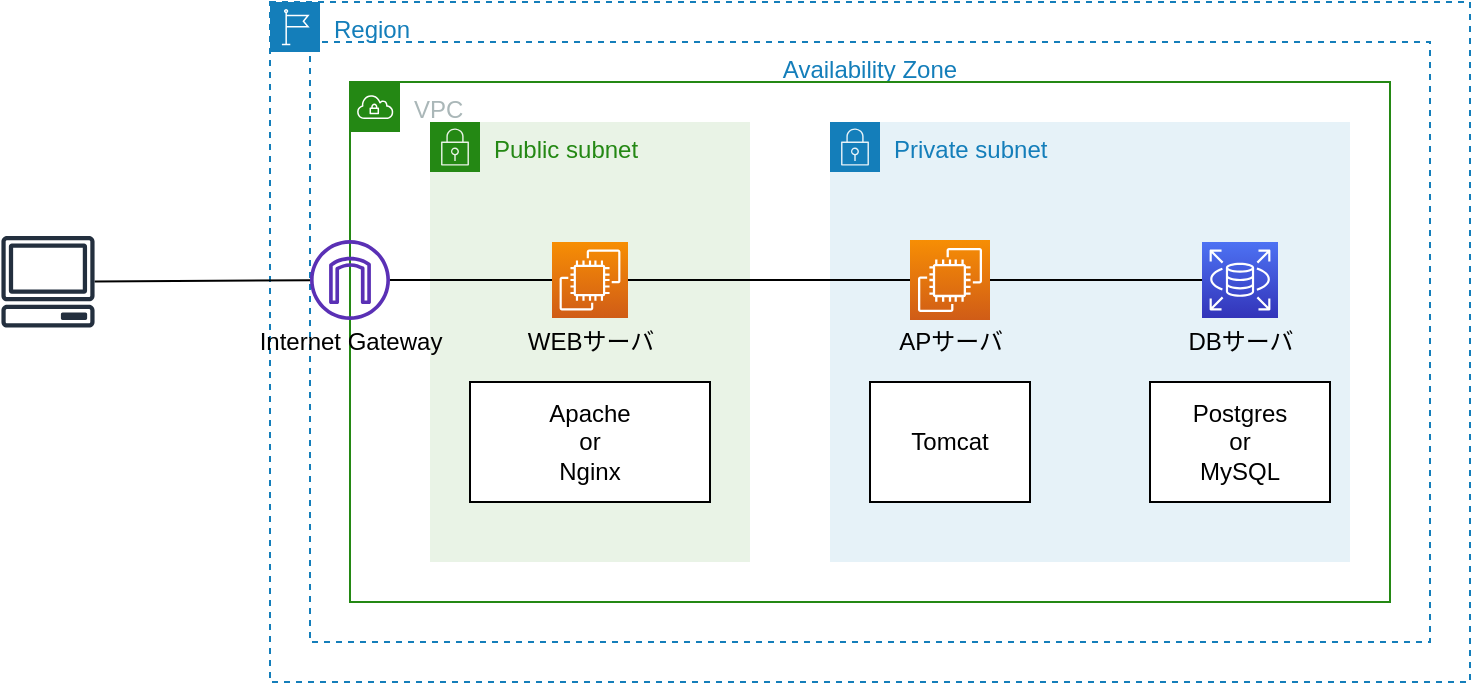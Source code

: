 <mxfile version="13.7.8" type="github">
  <diagram id="gPA2njgB-J2oh02sl8qn" name="ページ1">
    <mxGraphModel dx="1038" dy="499" grid="1" gridSize="10" guides="1" tooltips="1" connect="1" arrows="1" fold="1" page="1" pageScale="1" pageWidth="827" pageHeight="1169" math="0" shadow="0">
      <root>
        <mxCell id="0" />
        <mxCell id="1" parent="0" />
        <mxCell id="Lb6YuKPfENKiur6oXNNl-1" value="Region" style="points=[[0,0],[0.25,0],[0.5,0],[0.75,0],[1,0],[1,0.25],[1,0.5],[1,0.75],[1,1],[0.75,1],[0.5,1],[0.25,1],[0,1],[0,0.75],[0,0.5],[0,0.25]];outlineConnect=0;gradientColor=none;html=1;whiteSpace=wrap;fontSize=12;fontStyle=0;shape=mxgraph.aws4.group;grIcon=mxgraph.aws4.group_region;strokeColor=#147EBA;fillColor=none;verticalAlign=top;align=left;spacingLeft=30;fontColor=#147EBA;dashed=1;" vertex="1" parent="1">
          <mxGeometry x="160" y="40" width="600" height="340" as="geometry" />
        </mxCell>
        <mxCell id="Lb6YuKPfENKiur6oXNNl-2" value="Availability Zone" style="fillColor=none;strokeColor=#147EBA;dashed=1;verticalAlign=top;fontStyle=0;fontColor=#147EBA;" vertex="1" parent="1">
          <mxGeometry x="180" y="60" width="560" height="300" as="geometry" />
        </mxCell>
        <mxCell id="Lb6YuKPfENKiur6oXNNl-3" value="VPC" style="points=[[0,0],[0.25,0],[0.5,0],[0.75,0],[1,0],[1,0.25],[1,0.5],[1,0.75],[1,1],[0.75,1],[0.5,1],[0.25,1],[0,1],[0,0.75],[0,0.5],[0,0.25]];outlineConnect=0;gradientColor=none;html=1;whiteSpace=wrap;fontSize=12;fontStyle=0;shape=mxgraph.aws4.group;grIcon=mxgraph.aws4.group_vpc;strokeColor=#248814;fillColor=none;verticalAlign=top;align=left;spacingLeft=30;fontColor=#AAB7B8;dashed=0;" vertex="1" parent="1">
          <mxGeometry x="200" y="80" width="520" height="260" as="geometry" />
        </mxCell>
        <mxCell id="Lb6YuKPfENKiur6oXNNl-4" value="Public subnet" style="points=[[0,0],[0.25,0],[0.5,0],[0.75,0],[1,0],[1,0.25],[1,0.5],[1,0.75],[1,1],[0.75,1],[0.5,1],[0.25,1],[0,1],[0,0.75],[0,0.5],[0,0.25]];outlineConnect=0;gradientColor=none;html=1;whiteSpace=wrap;fontSize=12;fontStyle=0;shape=mxgraph.aws4.group;grIcon=mxgraph.aws4.group_security_group;grStroke=0;strokeColor=#248814;fillColor=#E9F3E6;verticalAlign=top;align=left;spacingLeft=30;fontColor=#248814;dashed=0;" vertex="1" parent="1">
          <mxGeometry x="240" y="100" width="160" height="220" as="geometry" />
        </mxCell>
        <mxCell id="Lb6YuKPfENKiur6oXNNl-5" value="Private subnet" style="points=[[0,0],[0.25,0],[0.5,0],[0.75,0],[1,0],[1,0.25],[1,0.5],[1,0.75],[1,1],[0.75,1],[0.5,1],[0.25,1],[0,1],[0,0.75],[0,0.5],[0,0.25]];outlineConnect=0;gradientColor=none;html=1;whiteSpace=wrap;fontSize=12;fontStyle=0;shape=mxgraph.aws4.group;grIcon=mxgraph.aws4.group_security_group;grStroke=0;strokeColor=#147EBA;fillColor=#E6F2F8;verticalAlign=top;align=left;spacingLeft=30;fontColor=#147EBA;dashed=0;" vertex="1" parent="1">
          <mxGeometry x="440" y="100" width="260" height="220" as="geometry" />
        </mxCell>
        <mxCell id="Lb6YuKPfENKiur6oXNNl-15" value="" style="edgeStyle=orthogonalEdgeStyle;rounded=0;orthogonalLoop=1;jettySize=auto;html=1;endArrow=none;endFill=0;" edge="1" parent="1" source="Lb6YuKPfENKiur6oXNNl-6" target="Lb6YuKPfENKiur6oXNNl-7">
          <mxGeometry relative="1" as="geometry" />
        </mxCell>
        <mxCell id="Lb6YuKPfENKiur6oXNNl-6" value="" style="outlineConnect=0;fontColor=#232F3E;gradientColor=#F78E04;gradientDirection=north;fillColor=#D05C17;strokeColor=#ffffff;dashed=0;verticalLabelPosition=bottom;verticalAlign=top;align=center;html=1;fontSize=12;fontStyle=0;aspect=fixed;shape=mxgraph.aws4.resourceIcon;resIcon=mxgraph.aws4.ec2;" vertex="1" parent="1">
          <mxGeometry x="301" y="160" width="38" height="38" as="geometry" />
        </mxCell>
        <mxCell id="Lb6YuKPfENKiur6oXNNl-16" value="" style="edgeStyle=orthogonalEdgeStyle;rounded=0;orthogonalLoop=1;jettySize=auto;html=1;endArrow=none;endFill=0;" edge="1" parent="1" source="Lb6YuKPfENKiur6oXNNl-7" target="Lb6YuKPfENKiur6oXNNl-8">
          <mxGeometry relative="1" as="geometry" />
        </mxCell>
        <mxCell id="Lb6YuKPfENKiur6oXNNl-7" value="" style="outlineConnect=0;fontColor=#232F3E;gradientColor=#F78E04;gradientDirection=north;fillColor=#D05C17;strokeColor=#ffffff;dashed=0;verticalLabelPosition=bottom;verticalAlign=top;align=center;html=1;fontSize=12;fontStyle=0;aspect=fixed;shape=mxgraph.aws4.resourceIcon;resIcon=mxgraph.aws4.ec2;" vertex="1" parent="1">
          <mxGeometry x="480" y="159" width="40" height="40" as="geometry" />
        </mxCell>
        <mxCell id="Lb6YuKPfENKiur6oXNNl-8" value="" style="outlineConnect=0;fontColor=#232F3E;gradientColor=#4D72F3;gradientDirection=north;fillColor=#3334B9;strokeColor=#ffffff;dashed=0;verticalLabelPosition=bottom;verticalAlign=top;align=center;html=1;fontSize=12;fontStyle=0;aspect=fixed;shape=mxgraph.aws4.resourceIcon;resIcon=mxgraph.aws4.rds;" vertex="1" parent="1">
          <mxGeometry x="626" y="160" width="38" height="38" as="geometry" />
        </mxCell>
        <mxCell id="Lb6YuKPfENKiur6oXNNl-13" value="" style="edgeStyle=orthogonalEdgeStyle;rounded=0;orthogonalLoop=1;jettySize=auto;html=1;endArrow=none;endFill=0;" edge="1" parent="1" source="Lb6YuKPfENKiur6oXNNl-9" target="Lb6YuKPfENKiur6oXNNl-6">
          <mxGeometry relative="1" as="geometry" />
        </mxCell>
        <mxCell id="Lb6YuKPfENKiur6oXNNl-9" value="" style="outlineConnect=0;fontColor=#232F3E;gradientColor=none;fillColor=#5A30B5;strokeColor=none;dashed=0;verticalLabelPosition=bottom;verticalAlign=top;align=center;html=1;fontSize=12;fontStyle=0;aspect=fixed;pointerEvents=1;shape=mxgraph.aws4.internet_gateway;" vertex="1" parent="1">
          <mxGeometry x="180" y="159" width="40" height="40" as="geometry" />
        </mxCell>
        <mxCell id="Lb6YuKPfENKiur6oXNNl-10" value="WEBサーバ" style="text;html=1;resizable=0;autosize=1;align=center;verticalAlign=middle;points=[];fillColor=none;strokeColor=none;rounded=0;" vertex="1" parent="1">
          <mxGeometry x="280" y="200" width="80" height="20" as="geometry" />
        </mxCell>
        <mxCell id="Lb6YuKPfENKiur6oXNNl-11" value="APサーバ" style="text;html=1;resizable=0;autosize=1;align=center;verticalAlign=middle;points=[];fillColor=none;strokeColor=none;rounded=0;" vertex="1" parent="1">
          <mxGeometry x="465" y="200" width="70" height="20" as="geometry" />
        </mxCell>
        <mxCell id="Lb6YuKPfENKiur6oXNNl-12" value="DBサーバ" style="text;html=1;resizable=0;autosize=1;align=center;verticalAlign=middle;points=[];fillColor=none;strokeColor=none;rounded=0;" vertex="1" parent="1">
          <mxGeometry x="610" y="200" width="70" height="20" as="geometry" />
        </mxCell>
        <mxCell id="Lb6YuKPfENKiur6oXNNl-17" value="Internet Gateway" style="text;html=1;resizable=0;autosize=1;align=center;verticalAlign=middle;points=[];fillColor=none;strokeColor=none;rounded=0;" vertex="1" parent="1">
          <mxGeometry x="145" y="200" width="110" height="20" as="geometry" />
        </mxCell>
        <mxCell id="Lb6YuKPfENKiur6oXNNl-18" value="Apache&lt;br&gt;or&lt;br&gt;Nginx" style="whiteSpace=wrap;html=1;" vertex="1" parent="1">
          <mxGeometry x="260" y="230" width="120" height="60" as="geometry" />
        </mxCell>
        <mxCell id="Lb6YuKPfENKiur6oXNNl-19" value="Tomcat" style="whiteSpace=wrap;html=1;" vertex="1" parent="1">
          <mxGeometry x="460" y="230" width="80" height="60" as="geometry" />
        </mxCell>
        <mxCell id="Lb6YuKPfENKiur6oXNNl-20" value="Postgres&lt;br&gt;or&lt;br&gt;MySQL" style="whiteSpace=wrap;html=1;" vertex="1" parent="1">
          <mxGeometry x="600" y="230" width="90" height="60" as="geometry" />
        </mxCell>
        <mxCell id="Lb6YuKPfENKiur6oXNNl-24" value="" style="rounded=0;orthogonalLoop=1;jettySize=auto;html=1;endArrow=none;endFill=0;" edge="1" parent="1" source="Lb6YuKPfENKiur6oXNNl-22" target="Lb6YuKPfENKiur6oXNNl-9">
          <mxGeometry relative="1" as="geometry" />
        </mxCell>
        <mxCell id="Lb6YuKPfENKiur6oXNNl-22" value="" style="outlineConnect=0;fontColor=#232F3E;gradientColor=none;fillColor=#232F3E;strokeColor=none;dashed=0;verticalLabelPosition=bottom;verticalAlign=top;align=center;html=1;fontSize=12;fontStyle=0;aspect=fixed;pointerEvents=1;shape=mxgraph.aws4.client;" vertex="1" parent="1">
          <mxGeometry x="25" y="157" width="48" height="45.77" as="geometry" />
        </mxCell>
      </root>
    </mxGraphModel>
  </diagram>
</mxfile>
